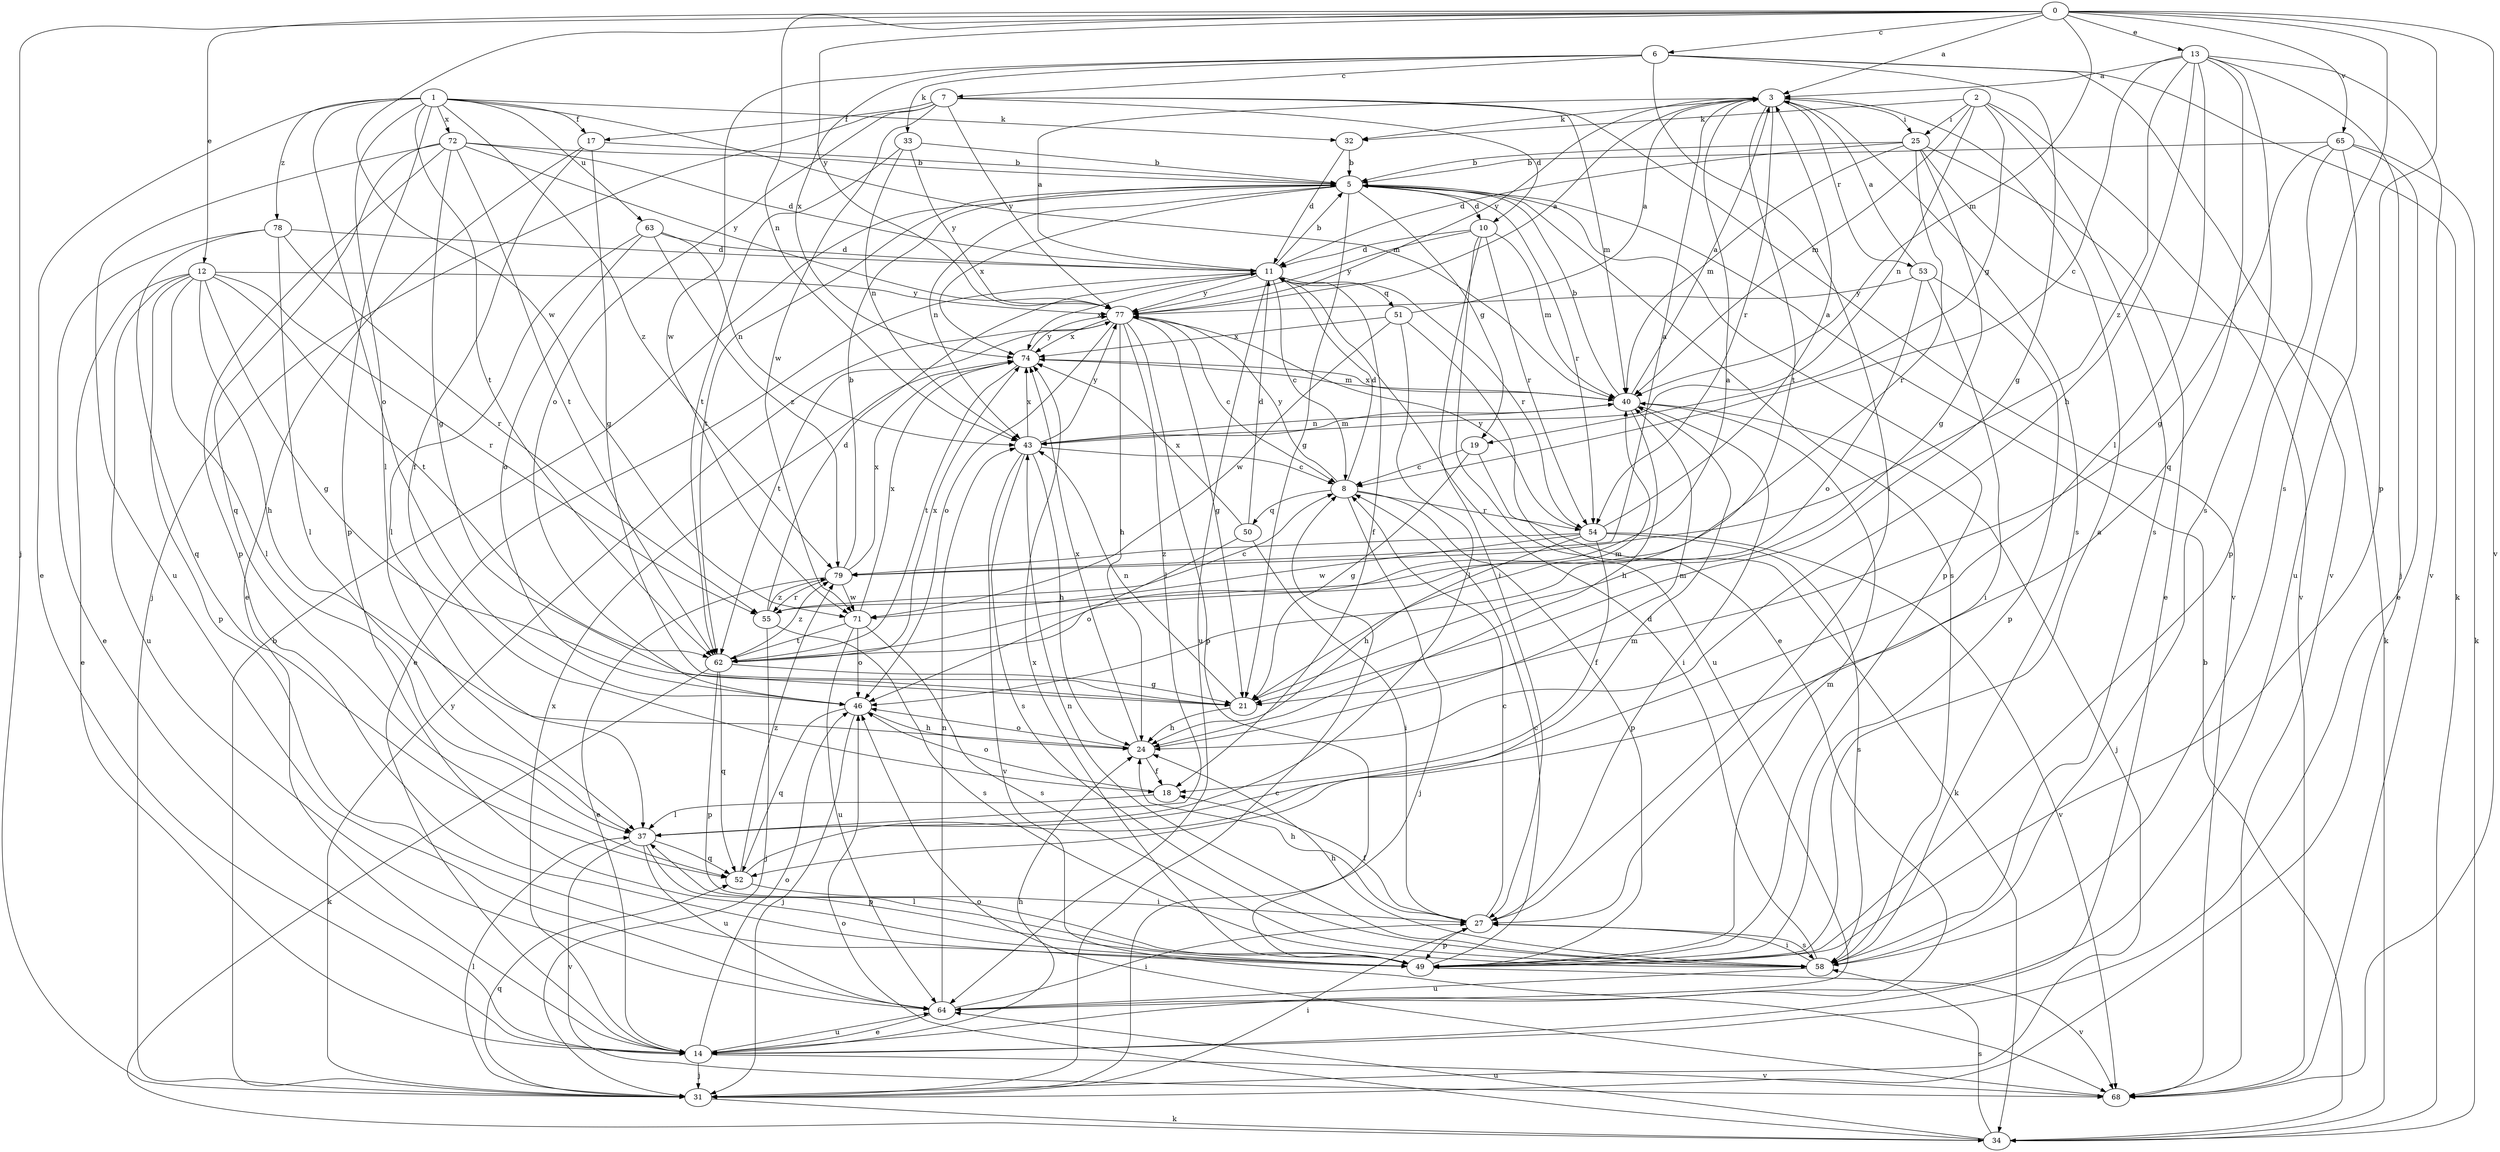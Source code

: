 strict digraph  {
0;
1;
2;
3;
5;
6;
7;
8;
10;
11;
12;
13;
14;
17;
18;
19;
21;
24;
25;
27;
31;
32;
33;
34;
37;
40;
43;
46;
49;
50;
51;
52;
53;
54;
55;
58;
62;
63;
64;
65;
68;
71;
72;
74;
77;
78;
79;
0 -> 3  [label=a];
0 -> 6  [label=c];
0 -> 12  [label=e];
0 -> 13  [label=e];
0 -> 31  [label=j];
0 -> 40  [label=m];
0 -> 43  [label=n];
0 -> 49  [label=p];
0 -> 58  [label=s];
0 -> 65  [label=v];
0 -> 68  [label=v];
0 -> 71  [label=w];
0 -> 77  [label=y];
1 -> 14  [label=e];
1 -> 17  [label=f];
1 -> 32  [label=k];
1 -> 37  [label=l];
1 -> 40  [label=m];
1 -> 46  [label=o];
1 -> 49  [label=p];
1 -> 62  [label=t];
1 -> 63  [label=u];
1 -> 72  [label=x];
1 -> 78  [label=z];
1 -> 79  [label=z];
2 -> 19  [label=g];
2 -> 25  [label=i];
2 -> 32  [label=k];
2 -> 40  [label=m];
2 -> 43  [label=n];
2 -> 58  [label=s];
2 -> 68  [label=v];
3 -> 25  [label=i];
3 -> 32  [label=k];
3 -> 53  [label=r];
3 -> 54  [label=r];
3 -> 58  [label=s];
3 -> 62  [label=t];
3 -> 77  [label=y];
5 -> 10  [label=d];
5 -> 19  [label=g];
5 -> 21  [label=g];
5 -> 43  [label=n];
5 -> 49  [label=p];
5 -> 54  [label=r];
5 -> 58  [label=s];
5 -> 62  [label=t];
5 -> 74  [label=x];
6 -> 7  [label=c];
6 -> 21  [label=g];
6 -> 27  [label=i];
6 -> 33  [label=k];
6 -> 34  [label=k];
6 -> 68  [label=v];
6 -> 71  [label=w];
6 -> 74  [label=x];
7 -> 10  [label=d];
7 -> 17  [label=f];
7 -> 31  [label=j];
7 -> 40  [label=m];
7 -> 46  [label=o];
7 -> 68  [label=v];
7 -> 71  [label=w];
7 -> 77  [label=y];
8 -> 11  [label=d];
8 -> 31  [label=j];
8 -> 49  [label=p];
8 -> 50  [label=q];
8 -> 54  [label=r];
8 -> 77  [label=y];
10 -> 11  [label=d];
10 -> 14  [label=e];
10 -> 27  [label=i];
10 -> 40  [label=m];
10 -> 54  [label=r];
10 -> 77  [label=y];
11 -> 3  [label=a];
11 -> 5  [label=b];
11 -> 8  [label=c];
11 -> 14  [label=e];
11 -> 18  [label=f];
11 -> 51  [label=q];
11 -> 54  [label=r];
11 -> 64  [label=u];
11 -> 74  [label=x];
11 -> 77  [label=y];
12 -> 14  [label=e];
12 -> 21  [label=g];
12 -> 24  [label=h];
12 -> 37  [label=l];
12 -> 49  [label=p];
12 -> 55  [label=r];
12 -> 62  [label=t];
12 -> 64  [label=u];
12 -> 77  [label=y];
13 -> 3  [label=a];
13 -> 8  [label=c];
13 -> 24  [label=h];
13 -> 31  [label=j];
13 -> 37  [label=l];
13 -> 52  [label=q];
13 -> 58  [label=s];
13 -> 68  [label=v];
13 -> 79  [label=z];
14 -> 24  [label=h];
14 -> 31  [label=j];
14 -> 46  [label=o];
14 -> 64  [label=u];
14 -> 68  [label=v];
14 -> 74  [label=x];
17 -> 5  [label=b];
17 -> 14  [label=e];
17 -> 18  [label=f];
17 -> 21  [label=g];
18 -> 37  [label=l];
18 -> 46  [label=o];
19 -> 8  [label=c];
19 -> 21  [label=g];
19 -> 34  [label=k];
21 -> 24  [label=h];
21 -> 40  [label=m];
21 -> 43  [label=n];
24 -> 18  [label=f];
24 -> 40  [label=m];
24 -> 46  [label=o];
24 -> 74  [label=x];
25 -> 5  [label=b];
25 -> 11  [label=d];
25 -> 14  [label=e];
25 -> 21  [label=g];
25 -> 34  [label=k];
25 -> 40  [label=m];
25 -> 55  [label=r];
27 -> 8  [label=c];
27 -> 18  [label=f];
27 -> 24  [label=h];
27 -> 49  [label=p];
27 -> 58  [label=s];
31 -> 5  [label=b];
31 -> 8  [label=c];
31 -> 27  [label=i];
31 -> 34  [label=k];
31 -> 37  [label=l];
31 -> 52  [label=q];
31 -> 77  [label=y];
32 -> 5  [label=b];
32 -> 11  [label=d];
33 -> 5  [label=b];
33 -> 43  [label=n];
33 -> 62  [label=t];
33 -> 77  [label=y];
34 -> 5  [label=b];
34 -> 46  [label=o];
34 -> 58  [label=s];
34 -> 64  [label=u];
37 -> 49  [label=p];
37 -> 52  [label=q];
37 -> 64  [label=u];
37 -> 68  [label=v];
40 -> 3  [label=a];
40 -> 5  [label=b];
40 -> 24  [label=h];
40 -> 27  [label=i];
40 -> 31  [label=j];
40 -> 43  [label=n];
40 -> 74  [label=x];
43 -> 8  [label=c];
43 -> 24  [label=h];
43 -> 40  [label=m];
43 -> 58  [label=s];
43 -> 68  [label=v];
43 -> 74  [label=x];
43 -> 77  [label=y];
46 -> 24  [label=h];
46 -> 31  [label=j];
46 -> 52  [label=q];
49 -> 3  [label=a];
49 -> 8  [label=c];
49 -> 37  [label=l];
49 -> 40  [label=m];
49 -> 68  [label=v];
49 -> 74  [label=x];
50 -> 11  [label=d];
50 -> 27  [label=i];
50 -> 46  [label=o];
50 -> 74  [label=x];
51 -> 3  [label=a];
51 -> 37  [label=l];
51 -> 64  [label=u];
51 -> 71  [label=w];
51 -> 74  [label=x];
52 -> 27  [label=i];
52 -> 40  [label=m];
52 -> 79  [label=z];
53 -> 3  [label=a];
53 -> 27  [label=i];
53 -> 46  [label=o];
53 -> 49  [label=p];
53 -> 77  [label=y];
54 -> 3  [label=a];
54 -> 18  [label=f];
54 -> 24  [label=h];
54 -> 58  [label=s];
54 -> 68  [label=v];
54 -> 71  [label=w];
54 -> 77  [label=y];
54 -> 79  [label=z];
55 -> 8  [label=c];
55 -> 11  [label=d];
55 -> 31  [label=j];
55 -> 58  [label=s];
55 -> 79  [label=z];
58 -> 11  [label=d];
58 -> 24  [label=h];
58 -> 27  [label=i];
58 -> 43  [label=n];
58 -> 64  [label=u];
62 -> 3  [label=a];
62 -> 21  [label=g];
62 -> 34  [label=k];
62 -> 49  [label=p];
62 -> 52  [label=q];
62 -> 74  [label=x];
62 -> 79  [label=z];
63 -> 11  [label=d];
63 -> 37  [label=l];
63 -> 43  [label=n];
63 -> 46  [label=o];
63 -> 79  [label=z];
64 -> 14  [label=e];
64 -> 27  [label=i];
64 -> 43  [label=n];
65 -> 5  [label=b];
65 -> 14  [label=e];
65 -> 21  [label=g];
65 -> 34  [label=k];
65 -> 49  [label=p];
65 -> 64  [label=u];
68 -> 46  [label=o];
71 -> 46  [label=o];
71 -> 58  [label=s];
71 -> 62  [label=t];
71 -> 64  [label=u];
71 -> 74  [label=x];
72 -> 5  [label=b];
72 -> 11  [label=d];
72 -> 21  [label=g];
72 -> 49  [label=p];
72 -> 52  [label=q];
72 -> 62  [label=t];
72 -> 64  [label=u];
72 -> 77  [label=y];
74 -> 40  [label=m];
74 -> 62  [label=t];
74 -> 77  [label=y];
77 -> 3  [label=a];
77 -> 8  [label=c];
77 -> 21  [label=g];
77 -> 24  [label=h];
77 -> 37  [label=l];
77 -> 46  [label=o];
77 -> 49  [label=p];
77 -> 62  [label=t];
77 -> 74  [label=x];
78 -> 11  [label=d];
78 -> 14  [label=e];
78 -> 37  [label=l];
78 -> 52  [label=q];
78 -> 55  [label=r];
79 -> 3  [label=a];
79 -> 5  [label=b];
79 -> 14  [label=e];
79 -> 55  [label=r];
79 -> 71  [label=w];
79 -> 74  [label=x];
}
